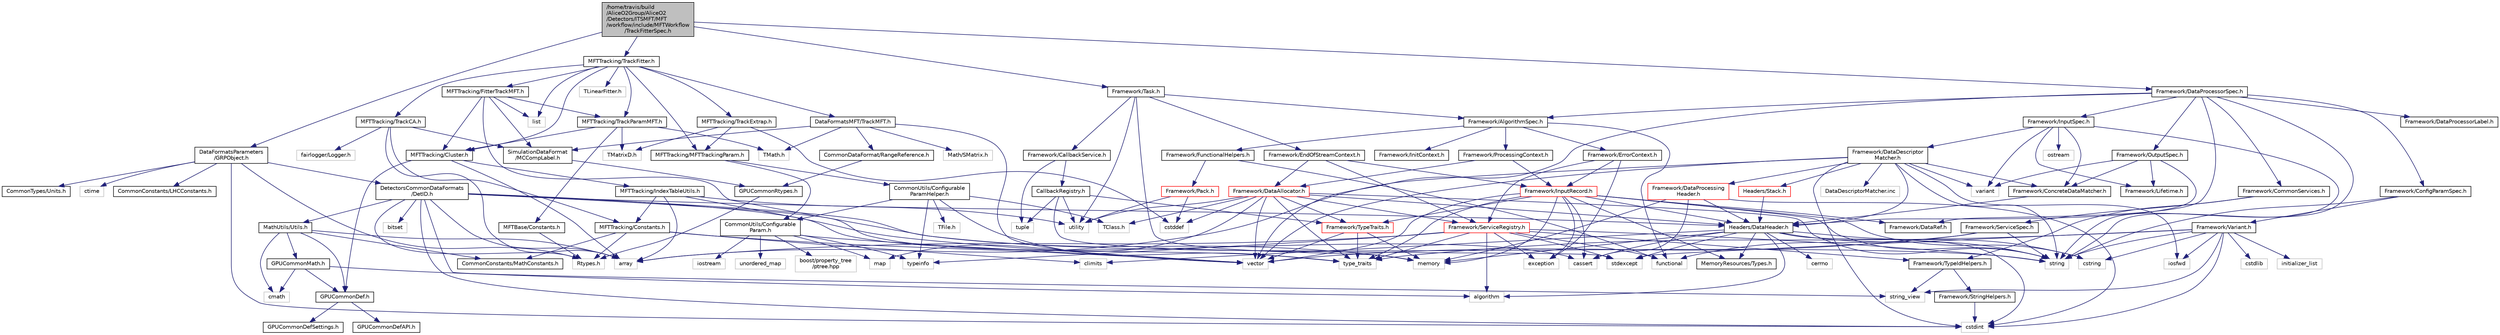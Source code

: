 digraph "/home/travis/build/AliceO2Group/AliceO2/Detectors/ITSMFT/MFT/workflow/include/MFTWorkflow/TrackFitterSpec.h"
{
 // INTERACTIVE_SVG=YES
  bgcolor="transparent";
  edge [fontname="Helvetica",fontsize="10",labelfontname="Helvetica",labelfontsize="10"];
  node [fontname="Helvetica",fontsize="10",shape=record];
  Node0 [label="/home/travis/build\l/AliceO2Group/AliceO2\l/Detectors/ITSMFT/MFT\l/workflow/include/MFTWorkflow\l/TrackFitterSpec.h",height=0.2,width=0.4,color="black", fillcolor="grey75", style="filled", fontcolor="black"];
  Node0 -> Node1 [color="midnightblue",fontsize="10",style="solid",fontname="Helvetica"];
  Node1 [label="MFTTracking/TrackFitter.h",height=0.2,width=0.4,color="black",URL="$d7/d0b/ITSMFT_2MFT_2tracking_2include_2MFTTracking_2TrackFitter_8h.html"];
  Node1 -> Node2 [color="midnightblue",fontsize="10",style="solid",fontname="Helvetica"];
  Node2 [label="MFTTracking/Cluster.h",height=0.2,width=0.4,color="black",URL="$d5/df9/Detectors_2ITSMFT_2MFT_2tracking_2include_2MFTTracking_2Cluster_8h.html"];
  Node2 -> Node3 [color="midnightblue",fontsize="10",style="solid",fontname="Helvetica"];
  Node3 [label="array",height=0.2,width=0.4,color="grey75"];
  Node2 -> Node4 [color="midnightblue",fontsize="10",style="solid",fontname="Helvetica"];
  Node4 [label="MFTTracking/IndexTableUtils.h",height=0.2,width=0.4,color="black",URL="$df/d8e/MFT_2tracking_2include_2MFTTracking_2IndexTableUtils_8h.html"];
  Node4 -> Node3 [color="midnightblue",fontsize="10",style="solid",fontname="Helvetica"];
  Node4 -> Node5 [color="midnightblue",fontsize="10",style="solid",fontname="Helvetica"];
  Node5 [label="utility",height=0.2,width=0.4,color="grey75"];
  Node4 -> Node6 [color="midnightblue",fontsize="10",style="solid",fontname="Helvetica"];
  Node6 [label="vector",height=0.2,width=0.4,color="grey75"];
  Node4 -> Node7 [color="midnightblue",fontsize="10",style="solid",fontname="Helvetica"];
  Node7 [label="MFTTracking/Constants.h",height=0.2,width=0.4,color="black",URL="$df/db8/Detectors_2ITSMFT_2MFT_2tracking_2include_2MFTTracking_2Constants_8h.html"];
  Node7 -> Node8 [color="midnightblue",fontsize="10",style="solid",fontname="Helvetica"];
  Node8 [label="climits",height=0.2,width=0.4,color="grey75"];
  Node7 -> Node6 [color="midnightblue",fontsize="10",style="solid",fontname="Helvetica"];
  Node7 -> Node9 [color="midnightblue",fontsize="10",style="solid",fontname="Helvetica"];
  Node9 [label="Rtypes.h",height=0.2,width=0.4,color="grey75"];
  Node7 -> Node10 [color="midnightblue",fontsize="10",style="solid",fontname="Helvetica"];
  Node10 [label="CommonConstants/MathConstants.h",height=0.2,width=0.4,color="black",URL="$d6/d84/MathConstants_8h.html",tooltip="useful math constants "];
  Node2 -> Node11 [color="midnightblue",fontsize="10",style="solid",fontname="Helvetica"];
  Node11 [label="GPUCommonDef.h",height=0.2,width=0.4,color="black",URL="$df/d21/GPUCommonDef_8h.html"];
  Node11 -> Node12 [color="midnightblue",fontsize="10",style="solid",fontname="Helvetica"];
  Node12 [label="GPUCommonDefSettings.h",height=0.2,width=0.4,color="black",URL="$d5/d93/GPUCommonDefSettings_8h.html"];
  Node11 -> Node13 [color="midnightblue",fontsize="10",style="solid",fontname="Helvetica"];
  Node13 [label="GPUCommonDefAPI.h",height=0.2,width=0.4,color="black",URL="$da/d5a/GPUCommonDefAPI_8h.html"];
  Node1 -> Node14 [color="midnightblue",fontsize="10",style="solid",fontname="Helvetica"];
  Node14 [label="MFTTracking/TrackCA.h",height=0.2,width=0.4,color="black",URL="$d9/da4/TrackCA_8h.html",tooltip="Standalone classes for the track found by the Linear-Track-Finder (LTF) and by the Cellular-Automaton..."];
  Node14 -> Node3 [color="midnightblue",fontsize="10",style="solid",fontname="Helvetica"];
  Node14 -> Node15 [color="midnightblue",fontsize="10",style="solid",fontname="Helvetica"];
  Node15 [label="SimulationDataFormat\l/MCCompLabel.h",height=0.2,width=0.4,color="black",URL="$d7/dcd/MCCompLabel_8h.html"];
  Node15 -> Node16 [color="midnightblue",fontsize="10",style="solid",fontname="Helvetica"];
  Node16 [label="GPUCommonRtypes.h",height=0.2,width=0.4,color="black",URL="$d2/d45/GPUCommonRtypes_8h.html"];
  Node16 -> Node9 [color="midnightblue",fontsize="10",style="solid",fontname="Helvetica"];
  Node14 -> Node7 [color="midnightblue",fontsize="10",style="solid",fontname="Helvetica"];
  Node14 -> Node17 [color="midnightblue",fontsize="10",style="solid",fontname="Helvetica"];
  Node17 [label="fairlogger/Logger.h",height=0.2,width=0.4,color="grey75"];
  Node1 -> Node18 [color="midnightblue",fontsize="10",style="solid",fontname="Helvetica"];
  Node18 [label="MFTTracking/FitterTrackMFT.h",height=0.2,width=0.4,color="black",URL="$da/d9a/FitterTrackMFT_8h.html",tooltip="Definition of the MFT track for internal use by the fitter. "];
  Node18 -> Node19 [color="midnightblue",fontsize="10",style="solid",fontname="Helvetica"];
  Node19 [label="list",height=0.2,width=0.4,color="grey75"];
  Node18 -> Node20 [color="midnightblue",fontsize="10",style="solid",fontname="Helvetica"];
  Node20 [label="memory",height=0.2,width=0.4,color="grey75"];
  Node18 -> Node2 [color="midnightblue",fontsize="10",style="solid",fontname="Helvetica"];
  Node18 -> Node21 [color="midnightblue",fontsize="10",style="solid",fontname="Helvetica"];
  Node21 [label="MFTTracking/TrackParamMFT.h",height=0.2,width=0.4,color="black",URL="$d3/d5b/TrackParamMFT_8h.html",tooltip="Definition of the MFT track parameters for internal use. "];
  Node21 -> Node22 [color="midnightblue",fontsize="10",style="solid",fontname="Helvetica"];
  Node22 [label="TMatrixD.h",height=0.2,width=0.4,color="grey75"];
  Node21 -> Node23 [color="midnightblue",fontsize="10",style="solid",fontname="Helvetica"];
  Node23 [label="TMath.h",height=0.2,width=0.4,color="grey75"];
  Node21 -> Node24 [color="midnightblue",fontsize="10",style="solid",fontname="Helvetica"];
  Node24 [label="MFTBase/Constants.h",height=0.2,width=0.4,color="black",URL="$dc/de5/Detectors_2ITSMFT_2MFT_2base_2include_2MFTBase_2Constants_8h.html"];
  Node24 -> Node9 [color="midnightblue",fontsize="10",style="solid",fontname="Helvetica"];
  Node21 -> Node2 [color="midnightblue",fontsize="10",style="solid",fontname="Helvetica"];
  Node18 -> Node15 [color="midnightblue",fontsize="10",style="solid",fontname="Helvetica"];
  Node1 -> Node21 [color="midnightblue",fontsize="10",style="solid",fontname="Helvetica"];
  Node1 -> Node25 [color="midnightblue",fontsize="10",style="solid",fontname="Helvetica"];
  Node25 [label="MFTTracking/TrackExtrap.h",height=0.2,width=0.4,color="black",URL="$dc/d52/ITSMFT_2MFT_2tracking_2include_2MFTTracking_2TrackExtrap_8h.html"];
  Node25 -> Node26 [color="midnightblue",fontsize="10",style="solid",fontname="Helvetica"];
  Node26 [label="cstddef",height=0.2,width=0.4,color="grey75"];
  Node25 -> Node22 [color="midnightblue",fontsize="10",style="solid",fontname="Helvetica"];
  Node25 -> Node27 [color="midnightblue",fontsize="10",style="solid",fontname="Helvetica"];
  Node27 [label="MFTTracking/MFTTrackingParam.h",height=0.2,width=0.4,color="black",URL="$d0/d87/MFTTrackingParam_8h.html"];
  Node27 -> Node28 [color="midnightblue",fontsize="10",style="solid",fontname="Helvetica"];
  Node28 [label="CommonUtils/Configurable\lParam.h",height=0.2,width=0.4,color="black",URL="$db/d2c/ConfigurableParam_8h.html"];
  Node28 -> Node6 [color="midnightblue",fontsize="10",style="solid",fontname="Helvetica"];
  Node28 -> Node29 [color="midnightblue",fontsize="10",style="solid",fontname="Helvetica"];
  Node29 [label="map",height=0.2,width=0.4,color="grey75"];
  Node28 -> Node30 [color="midnightblue",fontsize="10",style="solid",fontname="Helvetica"];
  Node30 [label="unordered_map",height=0.2,width=0.4,color="grey75"];
  Node28 -> Node31 [color="midnightblue",fontsize="10",style="solid",fontname="Helvetica"];
  Node31 [label="boost/property_tree\l/ptree.hpp",height=0.2,width=0.4,color="grey75"];
  Node28 -> Node32 [color="midnightblue",fontsize="10",style="solid",fontname="Helvetica"];
  Node32 [label="typeinfo",height=0.2,width=0.4,color="grey75"];
  Node28 -> Node33 [color="midnightblue",fontsize="10",style="solid",fontname="Helvetica"];
  Node33 [label="iostream",height=0.2,width=0.4,color="grey75"];
  Node27 -> Node34 [color="midnightblue",fontsize="10",style="solid",fontname="Helvetica"];
  Node34 [label="CommonUtils/Configurable\lParamHelper.h",height=0.2,width=0.4,color="black",URL="$da/d6b/ConfigurableParamHelper_8h.html"];
  Node34 -> Node28 [color="midnightblue",fontsize="10",style="solid",fontname="Helvetica"];
  Node34 -> Node35 [color="midnightblue",fontsize="10",style="solid",fontname="Helvetica"];
  Node35 [label="TClass.h",height=0.2,width=0.4,color="grey75"];
  Node34 -> Node36 [color="midnightblue",fontsize="10",style="solid",fontname="Helvetica"];
  Node36 [label="type_traits",height=0.2,width=0.4,color="grey75"];
  Node34 -> Node32 [color="midnightblue",fontsize="10",style="solid",fontname="Helvetica"];
  Node34 -> Node37 [color="midnightblue",fontsize="10",style="solid",fontname="Helvetica"];
  Node37 [label="TFile.h",height=0.2,width=0.4,color="grey75"];
  Node1 -> Node27 [color="midnightblue",fontsize="10",style="solid",fontname="Helvetica"];
  Node1 -> Node38 [color="midnightblue",fontsize="10",style="solid",fontname="Helvetica"];
  Node38 [label="DataFormatsMFT/TrackMFT.h",height=0.2,width=0.4,color="black",URL="$db/dd0/TrackMFT_8h.html"];
  Node38 -> Node6 [color="midnightblue",fontsize="10",style="solid",fontname="Helvetica"];
  Node38 -> Node23 [color="midnightblue",fontsize="10",style="solid",fontname="Helvetica"];
  Node38 -> Node39 [color="midnightblue",fontsize="10",style="solid",fontname="Helvetica"];
  Node39 [label="Math/SMatrix.h",height=0.2,width=0.4,color="grey75"];
  Node38 -> Node40 [color="midnightblue",fontsize="10",style="solid",fontname="Helvetica"];
  Node40 [label="CommonDataFormat/RangeReference.h",height=0.2,width=0.4,color="black",URL="$de/d64/RangeReference_8h.html",tooltip="Class to refer to the 1st entry and N elements of some group in the continuous container. "];
  Node40 -> Node16 [color="midnightblue",fontsize="10",style="solid",fontname="Helvetica"];
  Node38 -> Node15 [color="midnightblue",fontsize="10",style="solid",fontname="Helvetica"];
  Node1 -> Node41 [color="midnightblue",fontsize="10",style="solid",fontname="Helvetica"];
  Node41 [label="TLinearFitter.h",height=0.2,width=0.4,color="grey75"];
  Node1 -> Node19 [color="midnightblue",fontsize="10",style="solid",fontname="Helvetica"];
  Node0 -> Node42 [color="midnightblue",fontsize="10",style="solid",fontname="Helvetica"];
  Node42 [label="DataFormatsParameters\l/GRPObject.h",height=0.2,width=0.4,color="black",URL="$de/d28/GRPObject_8h.html",tooltip="Header of the General Run Parameters object. "];
  Node42 -> Node9 [color="midnightblue",fontsize="10",style="solid",fontname="Helvetica"];
  Node42 -> Node43 [color="midnightblue",fontsize="10",style="solid",fontname="Helvetica"];
  Node43 [label="cstdint",height=0.2,width=0.4,color="grey75"];
  Node42 -> Node44 [color="midnightblue",fontsize="10",style="solid",fontname="Helvetica"];
  Node44 [label="ctime",height=0.2,width=0.4,color="grey75"];
  Node42 -> Node45 [color="midnightblue",fontsize="10",style="solid",fontname="Helvetica"];
  Node45 [label="CommonConstants/LHCConstants.h",height=0.2,width=0.4,color="black",URL="$d4/dc6/LHCConstants_8h.html",tooltip="Header to collect LHC related constants. "];
  Node42 -> Node46 [color="midnightblue",fontsize="10",style="solid",fontname="Helvetica"];
  Node46 [label="CommonTypes/Units.h",height=0.2,width=0.4,color="black",URL="$da/d58/Units_8h.html",tooltip="Header to collect definitions for different units. "];
  Node42 -> Node47 [color="midnightblue",fontsize="10",style="solid",fontname="Helvetica"];
  Node47 [label="DetectorsCommonDataFormats\l/DetID.h",height=0.2,width=0.4,color="black",URL="$d6/d31/DetID_8h.html"];
  Node47 -> Node9 [color="midnightblue",fontsize="10",style="solid",fontname="Helvetica"];
  Node47 -> Node3 [color="midnightblue",fontsize="10",style="solid",fontname="Helvetica"];
  Node47 -> Node48 [color="midnightblue",fontsize="10",style="solid",fontname="Helvetica"];
  Node48 [label="bitset",height=0.2,width=0.4,color="grey75"];
  Node47 -> Node49 [color="midnightblue",fontsize="10",style="solid",fontname="Helvetica"];
  Node49 [label="cassert",height=0.2,width=0.4,color="grey75"];
  Node47 -> Node43 [color="midnightblue",fontsize="10",style="solid",fontname="Helvetica"];
  Node47 -> Node50 [color="midnightblue",fontsize="10",style="solid",fontname="Helvetica"];
  Node50 [label="string_view",height=0.2,width=0.4,color="grey75"];
  Node47 -> Node51 [color="midnightblue",fontsize="10",style="solid",fontname="Helvetica"];
  Node51 [label="string",height=0.2,width=0.4,color="grey75"];
  Node47 -> Node36 [color="midnightblue",fontsize="10",style="solid",fontname="Helvetica"];
  Node47 -> Node52 [color="midnightblue",fontsize="10",style="solid",fontname="Helvetica"];
  Node52 [label="MathUtils/Utils.h",height=0.2,width=0.4,color="black",URL="$d9/d52/Common_2MathUtils_2include_2MathUtils_2Utils_8h.html"];
  Node52 -> Node3 [color="midnightblue",fontsize="10",style="solid",fontname="Helvetica"];
  Node52 -> Node53 [color="midnightblue",fontsize="10",style="solid",fontname="Helvetica"];
  Node53 [label="cmath",height=0.2,width=0.4,color="grey75"];
  Node52 -> Node11 [color="midnightblue",fontsize="10",style="solid",fontname="Helvetica"];
  Node52 -> Node54 [color="midnightblue",fontsize="10",style="solid",fontname="Helvetica"];
  Node54 [label="GPUCommonMath.h",height=0.2,width=0.4,color="black",URL="$d6/da2/GPUCommonMath_8h.html"];
  Node54 -> Node11 [color="midnightblue",fontsize="10",style="solid",fontname="Helvetica"];
  Node54 -> Node53 [color="midnightblue",fontsize="10",style="solid",fontname="Helvetica"];
  Node54 -> Node55 [color="midnightblue",fontsize="10",style="solid",fontname="Helvetica"];
  Node55 [label="algorithm",height=0.2,width=0.4,color="grey75"];
  Node52 -> Node10 [color="midnightblue",fontsize="10",style="solid",fontname="Helvetica"];
  Node47 -> Node56 [color="midnightblue",fontsize="10",style="solid",fontname="Helvetica"];
  Node56 [label="Headers/DataHeader.h",height=0.2,width=0.4,color="black",URL="$dc/dcd/DataHeader_8h.html"];
  Node56 -> Node43 [color="midnightblue",fontsize="10",style="solid",fontname="Helvetica"];
  Node56 -> Node20 [color="midnightblue",fontsize="10",style="solid",fontname="Helvetica"];
  Node56 -> Node49 [color="midnightblue",fontsize="10",style="solid",fontname="Helvetica"];
  Node56 -> Node57 [color="midnightblue",fontsize="10",style="solid",fontname="Helvetica"];
  Node57 [label="cstring",height=0.2,width=0.4,color="grey75"];
  Node56 -> Node55 [color="midnightblue",fontsize="10",style="solid",fontname="Helvetica"];
  Node56 -> Node58 [color="midnightblue",fontsize="10",style="solid",fontname="Helvetica"];
  Node58 [label="stdexcept",height=0.2,width=0.4,color="grey75"];
  Node56 -> Node51 [color="midnightblue",fontsize="10",style="solid",fontname="Helvetica"];
  Node56 -> Node8 [color="midnightblue",fontsize="10",style="solid",fontname="Helvetica"];
  Node56 -> Node59 [color="midnightblue",fontsize="10",style="solid",fontname="Helvetica"];
  Node59 [label="MemoryResources/Types.h",height=0.2,width=0.4,color="black",URL="$d7/df8/Types_8h.html"];
  Node56 -> Node60 [color="midnightblue",fontsize="10",style="solid",fontname="Helvetica"];
  Node60 [label="cerrno",height=0.2,width=0.4,color="grey75"];
  Node0 -> Node61 [color="midnightblue",fontsize="10",style="solid",fontname="Helvetica"];
  Node61 [label="Framework/DataProcessorSpec.h",height=0.2,width=0.4,color="black",URL="$d0/df4/DataProcessorSpec_8h.html"];
  Node61 -> Node62 [color="midnightblue",fontsize="10",style="solid",fontname="Helvetica"];
  Node62 [label="Framework/AlgorithmSpec.h",height=0.2,width=0.4,color="black",URL="$d0/d14/AlgorithmSpec_8h.html"];
  Node62 -> Node63 [color="midnightblue",fontsize="10",style="solid",fontname="Helvetica"];
  Node63 [label="Framework/ProcessingContext.h",height=0.2,width=0.4,color="black",URL="$de/d6a/ProcessingContext_8h.html"];
  Node63 -> Node64 [color="midnightblue",fontsize="10",style="solid",fontname="Helvetica"];
  Node64 [label="Framework/InputRecord.h",height=0.2,width=0.4,color="red",URL="$d6/d5c/InputRecord_8h.html"];
  Node64 -> Node65 [color="midnightblue",fontsize="10",style="solid",fontname="Helvetica"];
  Node65 [label="Framework/DataRef.h",height=0.2,width=0.4,color="black",URL="$d5/dfb/DataRef_8h.html"];
  Node64 -> Node78 [color="midnightblue",fontsize="10",style="solid",fontname="Helvetica"];
  Node78 [label="Framework/TypeTraits.h",height=0.2,width=0.4,color="red",URL="$d0/d95/TypeTraits_8h.html"];
  Node78 -> Node36 [color="midnightblue",fontsize="10",style="solid",fontname="Helvetica"];
  Node78 -> Node6 [color="midnightblue",fontsize="10",style="solid",fontname="Helvetica"];
  Node78 -> Node20 [color="midnightblue",fontsize="10",style="solid",fontname="Helvetica"];
  Node64 -> Node59 [color="midnightblue",fontsize="10",style="solid",fontname="Helvetica"];
  Node64 -> Node56 [color="midnightblue",fontsize="10",style="solid",fontname="Helvetica"];
  Node64 -> Node51 [color="midnightblue",fontsize="10",style="solid",fontname="Helvetica"];
  Node64 -> Node6 [color="midnightblue",fontsize="10",style="solid",fontname="Helvetica"];
  Node64 -> Node57 [color="midnightblue",fontsize="10",style="solid",fontname="Helvetica"];
  Node64 -> Node49 [color="midnightblue",fontsize="10",style="solid",fontname="Helvetica"];
  Node64 -> Node127 [color="midnightblue",fontsize="10",style="solid",fontname="Helvetica"];
  Node127 [label="exception",height=0.2,width=0.4,color="grey75"];
  Node64 -> Node20 [color="midnightblue",fontsize="10",style="solid",fontname="Helvetica"];
  Node64 -> Node36 [color="midnightblue",fontsize="10",style="solid",fontname="Helvetica"];
  Node63 -> Node128 [color="midnightblue",fontsize="10",style="solid",fontname="Helvetica"];
  Node128 [label="Framework/DataAllocator.h",height=0.2,width=0.4,color="red",URL="$d1/d28/DataAllocator_8h.html"];
  Node128 -> Node78 [color="midnightblue",fontsize="10",style="solid",fontname="Helvetica"];
  Node128 -> Node141 [color="midnightblue",fontsize="10",style="solid",fontname="Helvetica"];
  Node141 [label="Framework/ServiceRegistry.h",height=0.2,width=0.4,color="red",URL="$d8/d17/ServiceRegistry_8h.html"];
  Node141 -> Node143 [color="midnightblue",fontsize="10",style="solid",fontname="Helvetica"];
  Node143 [label="Framework/TypeIdHelpers.h",height=0.2,width=0.4,color="black",URL="$d2/d9a/TypeIdHelpers_8h.html"];
  Node143 -> Node50 [color="midnightblue",fontsize="10",style="solid",fontname="Helvetica"];
  Node143 -> Node144 [color="midnightblue",fontsize="10",style="solid",fontname="Helvetica"];
  Node144 [label="Framework/StringHelpers.h",height=0.2,width=0.4,color="black",URL="$db/dff/StringHelpers_8h.html"];
  Node144 -> Node43 [color="midnightblue",fontsize="10",style="solid",fontname="Helvetica"];
  Node141 -> Node55 [color="midnightblue",fontsize="10",style="solid",fontname="Helvetica"];
  Node141 -> Node3 [color="midnightblue",fontsize="10",style="solid",fontname="Helvetica"];
  Node141 -> Node127 [color="midnightblue",fontsize="10",style="solid",fontname="Helvetica"];
  Node141 -> Node123 [color="midnightblue",fontsize="10",style="solid",fontname="Helvetica"];
  Node123 [label="functional",height=0.2,width=0.4,color="grey75"];
  Node141 -> Node51 [color="midnightblue",fontsize="10",style="solid",fontname="Helvetica"];
  Node141 -> Node36 [color="midnightblue",fontsize="10",style="solid",fontname="Helvetica"];
  Node141 -> Node32 [color="midnightblue",fontsize="10",style="solid",fontname="Helvetica"];
  Node141 -> Node58 [color="midnightblue",fontsize="10",style="solid",fontname="Helvetica"];
  Node128 -> Node56 [color="midnightblue",fontsize="10",style="solid",fontname="Helvetica"];
  Node128 -> Node35 [color="midnightblue",fontsize="10",style="solid",fontname="Helvetica"];
  Node128 -> Node6 [color="midnightblue",fontsize="10",style="solid",fontname="Helvetica"];
  Node128 -> Node29 [color="midnightblue",fontsize="10",style="solid",fontname="Helvetica"];
  Node128 -> Node51 [color="midnightblue",fontsize="10",style="solid",fontname="Helvetica"];
  Node128 -> Node5 [color="midnightblue",fontsize="10",style="solid",fontname="Helvetica"];
  Node128 -> Node36 [color="midnightblue",fontsize="10",style="solid",fontname="Helvetica"];
  Node128 -> Node26 [color="midnightblue",fontsize="10",style="solid",fontname="Helvetica"];
  Node62 -> Node145 [color="midnightblue",fontsize="10",style="solid",fontname="Helvetica"];
  Node145 [label="Framework/ErrorContext.h",height=0.2,width=0.4,color="black",URL="$d7/dad/ErrorContext_8h.html"];
  Node145 -> Node64 [color="midnightblue",fontsize="10",style="solid",fontname="Helvetica"];
  Node145 -> Node141 [color="midnightblue",fontsize="10",style="solid",fontname="Helvetica"];
  Node145 -> Node127 [color="midnightblue",fontsize="10",style="solid",fontname="Helvetica"];
  Node62 -> Node146 [color="midnightblue",fontsize="10",style="solid",fontname="Helvetica"];
  Node146 [label="Framework/InitContext.h",height=0.2,width=0.4,color="black",URL="$d4/d2b/InitContext_8h.html"];
  Node62 -> Node147 [color="midnightblue",fontsize="10",style="solid",fontname="Helvetica"];
  Node147 [label="Framework/FunctionalHelpers.h",height=0.2,width=0.4,color="black",URL="$de/d9b/FunctionalHelpers_8h.html"];
  Node147 -> Node148 [color="midnightblue",fontsize="10",style="solid",fontname="Helvetica"];
  Node148 [label="Framework/Pack.h",height=0.2,width=0.4,color="red",URL="$dd/dce/Pack_8h.html"];
  Node148 -> Node26 [color="midnightblue",fontsize="10",style="solid",fontname="Helvetica"];
  Node148 -> Node5 [color="midnightblue",fontsize="10",style="solid",fontname="Helvetica"];
  Node147 -> Node123 [color="midnightblue",fontsize="10",style="solid",fontname="Helvetica"];
  Node62 -> Node123 [color="midnightblue",fontsize="10",style="solid",fontname="Helvetica"];
  Node61 -> Node149 [color="midnightblue",fontsize="10",style="solid",fontname="Helvetica"];
  Node149 [label="Framework/ConfigParamSpec.h",height=0.2,width=0.4,color="black",URL="$d0/d1c/ConfigParamSpec_8h.html"];
  Node149 -> Node150 [color="midnightblue",fontsize="10",style="solid",fontname="Helvetica"];
  Node150 [label="Framework/Variant.h",height=0.2,width=0.4,color="black",URL="$de/d56/Variant_8h.html"];
  Node150 -> Node36 [color="midnightblue",fontsize="10",style="solid",fontname="Helvetica"];
  Node150 -> Node57 [color="midnightblue",fontsize="10",style="solid",fontname="Helvetica"];
  Node150 -> Node43 [color="midnightblue",fontsize="10",style="solid",fontname="Helvetica"];
  Node150 -> Node151 [color="midnightblue",fontsize="10",style="solid",fontname="Helvetica"];
  Node151 [label="cstdlib",height=0.2,width=0.4,color="grey75"];
  Node150 -> Node58 [color="midnightblue",fontsize="10",style="solid",fontname="Helvetica"];
  Node150 -> Node113 [color="midnightblue",fontsize="10",style="solid",fontname="Helvetica"];
  Node113 [label="iosfwd",height=0.2,width=0.4,color="grey75"];
  Node150 -> Node152 [color="midnightblue",fontsize="10",style="solid",fontname="Helvetica"];
  Node152 [label="initializer_list",height=0.2,width=0.4,color="grey75"];
  Node150 -> Node50 [color="midnightblue",fontsize="10",style="solid",fontname="Helvetica"];
  Node150 -> Node51 [color="midnightblue",fontsize="10",style="solid",fontname="Helvetica"];
  Node149 -> Node51 [color="midnightblue",fontsize="10",style="solid",fontname="Helvetica"];
  Node61 -> Node153 [color="midnightblue",fontsize="10",style="solid",fontname="Helvetica"];
  Node153 [label="Framework/DataProcessorLabel.h",height=0.2,width=0.4,color="black",URL="$d1/df2/DataProcessorLabel_8h.html"];
  Node61 -> Node65 [color="midnightblue",fontsize="10",style="solid",fontname="Helvetica"];
  Node61 -> Node98 [color="midnightblue",fontsize="10",style="solid",fontname="Helvetica"];
  Node98 [label="Framework/InputSpec.h",height=0.2,width=0.4,color="black",URL="$d5/d3f/InputSpec_8h.html"];
  Node98 -> Node95 [color="midnightblue",fontsize="10",style="solid",fontname="Helvetica"];
  Node95 [label="Framework/Lifetime.h",height=0.2,width=0.4,color="black",URL="$dc/dca/Lifetime_8h.html"];
  Node98 -> Node96 [color="midnightblue",fontsize="10",style="solid",fontname="Helvetica"];
  Node96 [label="Framework/ConcreteDataMatcher.h",height=0.2,width=0.4,color="black",URL="$d0/d1b/ConcreteDataMatcher_8h.html"];
  Node96 -> Node56 [color="midnightblue",fontsize="10",style="solid",fontname="Helvetica"];
  Node98 -> Node99 [color="midnightblue",fontsize="10",style="solid",fontname="Helvetica"];
  Node99 [label="Framework/DataDescriptor\lMatcher.h",height=0.2,width=0.4,color="black",URL="$d3/da3/DataDescriptorMatcher_8h.html"];
  Node99 -> Node96 [color="midnightblue",fontsize="10",style="solid",fontname="Helvetica"];
  Node99 -> Node100 [color="midnightblue",fontsize="10",style="solid",fontname="Helvetica"];
  Node100 [label="Framework/DataProcessing\lHeader.h",height=0.2,width=0.4,color="red",URL="$d6/dc9/DataProcessingHeader_8h.html"];
  Node100 -> Node56 [color="midnightblue",fontsize="10",style="solid",fontname="Helvetica"];
  Node100 -> Node43 [color="midnightblue",fontsize="10",style="solid",fontname="Helvetica"];
  Node100 -> Node20 [color="midnightblue",fontsize="10",style="solid",fontname="Helvetica"];
  Node100 -> Node49 [color="midnightblue",fontsize="10",style="solid",fontname="Helvetica"];
  Node99 -> Node56 [color="midnightblue",fontsize="10",style="solid",fontname="Helvetica"];
  Node99 -> Node103 [color="midnightblue",fontsize="10",style="solid",fontname="Helvetica"];
  Node103 [label="Headers/Stack.h",height=0.2,width=0.4,color="red",URL="$d4/d00/Headers_2include_2Headers_2Stack_8h.html"];
  Node103 -> Node56 [color="midnightblue",fontsize="10",style="solid",fontname="Helvetica"];
  Node99 -> Node3 [color="midnightblue",fontsize="10",style="solid",fontname="Helvetica"];
  Node99 -> Node43 [color="midnightblue",fontsize="10",style="solid",fontname="Helvetica"];
  Node99 -> Node113 [color="midnightblue",fontsize="10",style="solid",fontname="Helvetica"];
  Node99 -> Node51 [color="midnightblue",fontsize="10",style="solid",fontname="Helvetica"];
  Node99 -> Node97 [color="midnightblue",fontsize="10",style="solid",fontname="Helvetica"];
  Node97 [label="variant",height=0.2,width=0.4,color="grey75"];
  Node99 -> Node6 [color="midnightblue",fontsize="10",style="solid",fontname="Helvetica"];
  Node99 -> Node114 [color="midnightblue",fontsize="10",style="solid",fontname="Helvetica"];
  Node114 [label="DataDescriptorMatcher.inc",height=0.2,width=0.4,color="grey75"];
  Node98 -> Node51 [color="midnightblue",fontsize="10",style="solid",fontname="Helvetica"];
  Node98 -> Node115 [color="midnightblue",fontsize="10",style="solid",fontname="Helvetica"];
  Node115 [label="ostream",height=0.2,width=0.4,color="grey75"];
  Node98 -> Node97 [color="midnightblue",fontsize="10",style="solid",fontname="Helvetica"];
  Node61 -> Node94 [color="midnightblue",fontsize="10",style="solid",fontname="Helvetica"];
  Node94 [label="Framework/OutputSpec.h",height=0.2,width=0.4,color="black",URL="$db/d2d/OutputSpec_8h.html"];
  Node94 -> Node56 [color="midnightblue",fontsize="10",style="solid",fontname="Helvetica"];
  Node94 -> Node95 [color="midnightblue",fontsize="10",style="solid",fontname="Helvetica"];
  Node94 -> Node96 [color="midnightblue",fontsize="10",style="solid",fontname="Helvetica"];
  Node94 -> Node97 [color="midnightblue",fontsize="10",style="solid",fontname="Helvetica"];
  Node61 -> Node154 [color="midnightblue",fontsize="10",style="solid",fontname="Helvetica"];
  Node154 [label="Framework/CommonServices.h",height=0.2,width=0.4,color="black",URL="$d8/d02/CommonServices_8h.html"];
  Node154 -> Node155 [color="midnightblue",fontsize="10",style="solid",fontname="Helvetica"];
  Node155 [label="Framework/ServiceSpec.h",height=0.2,width=0.4,color="black",URL="$d4/d61/ServiceSpec_8h.html"];
  Node155 -> Node123 [color="midnightblue",fontsize="10",style="solid",fontname="Helvetica"];
  Node155 -> Node51 [color="midnightblue",fontsize="10",style="solid",fontname="Helvetica"];
  Node155 -> Node6 [color="midnightblue",fontsize="10",style="solid",fontname="Helvetica"];
  Node154 -> Node143 [color="midnightblue",fontsize="10",style="solid",fontname="Helvetica"];
  Node61 -> Node51 [color="midnightblue",fontsize="10",style="solid",fontname="Helvetica"];
  Node61 -> Node6 [color="midnightblue",fontsize="10",style="solid",fontname="Helvetica"];
  Node0 -> Node156 [color="midnightblue",fontsize="10",style="solid",fontname="Helvetica"];
  Node156 [label="Framework/Task.h",height=0.2,width=0.4,color="black",URL="$df/d4f/Task_8h.html"];
  Node156 -> Node62 [color="midnightblue",fontsize="10",style="solid",fontname="Helvetica"];
  Node156 -> Node157 [color="midnightblue",fontsize="10",style="solid",fontname="Helvetica"];
  Node157 [label="Framework/CallbackService.h",height=0.2,width=0.4,color="black",URL="$d9/d7f/CallbackService_8h.html"];
  Node157 -> Node158 [color="midnightblue",fontsize="10",style="solid",fontname="Helvetica"];
  Node158 [label="CallbackRegistry.h",height=0.2,width=0.4,color="black",URL="$d7/d3e/CallbackRegistry_8h.html",tooltip="A generic registry for callbacks. "];
  Node158 -> Node78 [color="midnightblue",fontsize="10",style="solid",fontname="Helvetica"];
  Node158 -> Node159 [color="midnightblue",fontsize="10",style="solid",fontname="Helvetica"];
  Node159 [label="tuple",height=0.2,width=0.4,color="grey75"];
  Node158 -> Node58 [color="midnightblue",fontsize="10",style="solid",fontname="Helvetica"];
  Node158 -> Node5 [color="midnightblue",fontsize="10",style="solid",fontname="Helvetica"];
  Node157 -> Node159 [color="midnightblue",fontsize="10",style="solid",fontname="Helvetica"];
  Node156 -> Node160 [color="midnightblue",fontsize="10",style="solid",fontname="Helvetica"];
  Node160 [label="Framework/EndOfStreamContext.h",height=0.2,width=0.4,color="black",URL="$d0/d77/EndOfStreamContext_8h.html"];
  Node160 -> Node64 [color="midnightblue",fontsize="10",style="solid",fontname="Helvetica"];
  Node160 -> Node141 [color="midnightblue",fontsize="10",style="solid",fontname="Helvetica"];
  Node160 -> Node128 [color="midnightblue",fontsize="10",style="solid",fontname="Helvetica"];
  Node156 -> Node5 [color="midnightblue",fontsize="10",style="solid",fontname="Helvetica"];
  Node156 -> Node20 [color="midnightblue",fontsize="10",style="solid",fontname="Helvetica"];
}
